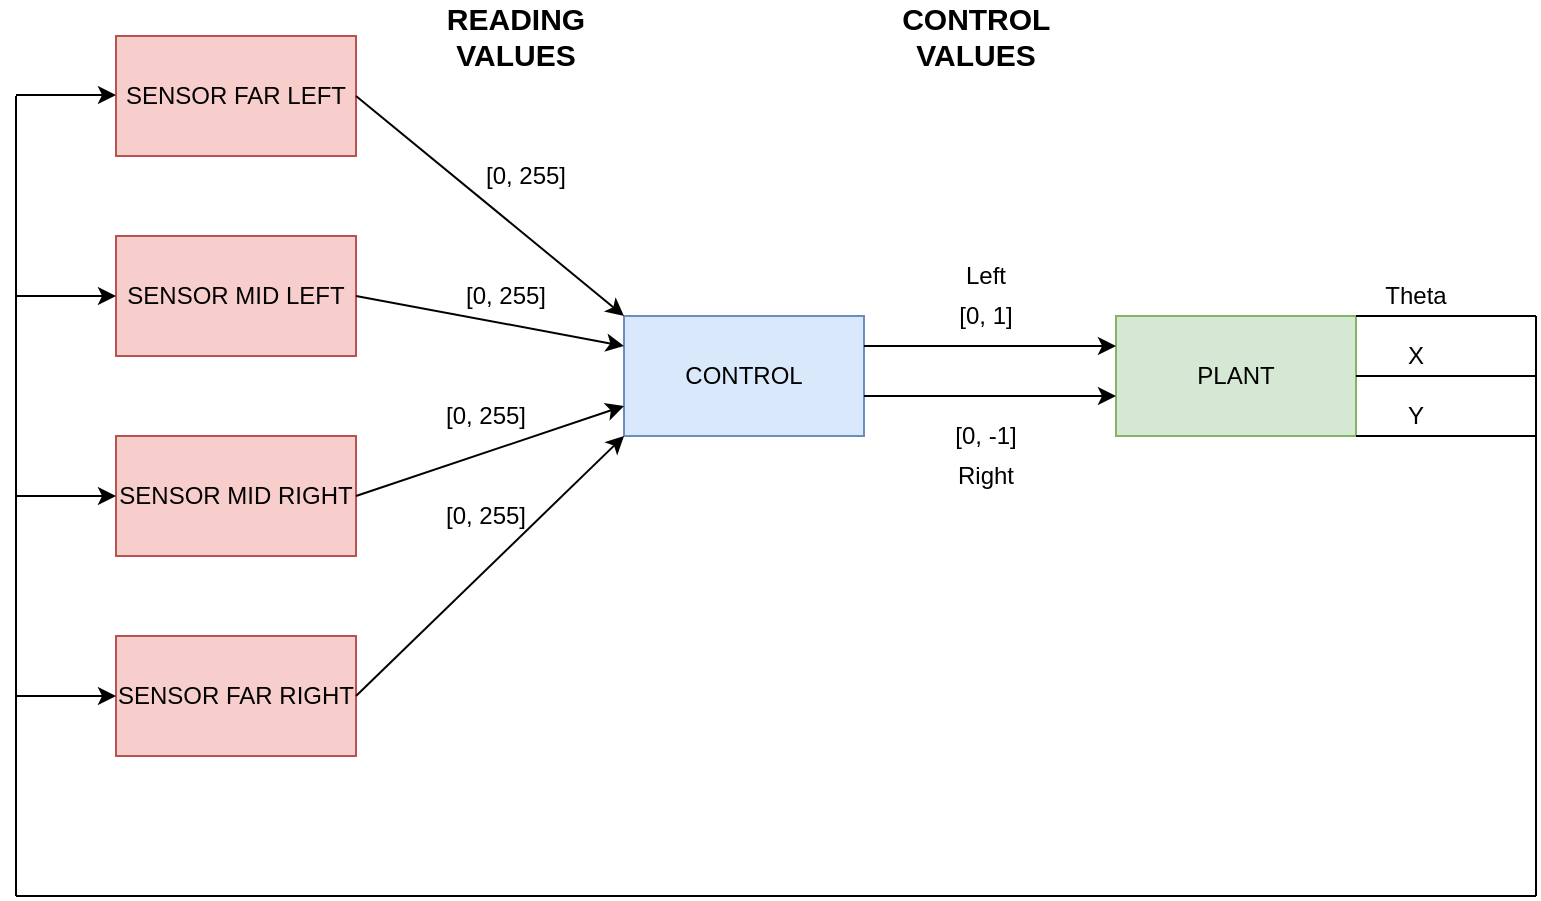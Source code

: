 <mxfile version="13.6.9" type="github">
  <diagram id="nstc8pOVj7f0_E7uDSxJ" name="Page-1">
    <mxGraphModel dx="1414" dy="758" grid="1" gridSize="10" guides="1" tooltips="1" connect="1" arrows="1" fold="1" page="1" pageScale="1" pageWidth="827" pageHeight="1169" math="0" shadow="0">
      <root>
        <mxCell id="0" />
        <mxCell id="1" parent="0" />
        <mxCell id="XWfV17MFAizmn7e8zojr-1" value="SENSOR FAR LEFT" style="rounded=0;whiteSpace=wrap;html=1;fillColor=#f8cecc;strokeColor=#b85450;" parent="1" vertex="1">
          <mxGeometry x="60" y="20" width="120" height="60" as="geometry" />
        </mxCell>
        <mxCell id="XWfV17MFAizmn7e8zojr-2" value="SENSOR MID LEFT" style="rounded=0;whiteSpace=wrap;html=1;fillColor=#f8cecc;strokeColor=#b85450;" parent="1" vertex="1">
          <mxGeometry x="60" y="120" width="120" height="60" as="geometry" />
        </mxCell>
        <mxCell id="XWfV17MFAizmn7e8zojr-3" value="SENSOR FAR RIGHT" style="rounded=0;whiteSpace=wrap;html=1;fillColor=#f8cecc;strokeColor=#b85450;" parent="1" vertex="1">
          <mxGeometry x="60" y="320" width="120" height="60" as="geometry" />
        </mxCell>
        <mxCell id="XWfV17MFAizmn7e8zojr-4" value="SENSOR MID RIGHT" style="rounded=0;whiteSpace=wrap;html=1;fillColor=#f8cecc;strokeColor=#b85450;" parent="1" vertex="1">
          <mxGeometry x="60" y="220" width="120" height="60" as="geometry" />
        </mxCell>
        <mxCell id="XWfV17MFAizmn7e8zojr-5" value="CONTROL" style="rounded=0;whiteSpace=wrap;html=1;fillColor=#dae8fc;strokeColor=#6c8ebf;" parent="1" vertex="1">
          <mxGeometry x="314" y="160" width="120" height="60" as="geometry" />
        </mxCell>
        <mxCell id="XWfV17MFAizmn7e8zojr-6" value="PLANT" style="rounded=0;whiteSpace=wrap;html=1;fillColor=#d5e8d4;strokeColor=#82b366;" parent="1" vertex="1">
          <mxGeometry x="560" y="160" width="120" height="60" as="geometry" />
        </mxCell>
        <mxCell id="XWfV17MFAizmn7e8zojr-7" value="" style="endArrow=classic;html=1;exitX=1;exitY=0.5;exitDx=0;exitDy=0;entryX=0;entryY=0;entryDx=0;entryDy=0;" parent="1" source="XWfV17MFAizmn7e8zojr-1" target="XWfV17MFAizmn7e8zojr-5" edge="1">
          <mxGeometry width="50" height="50" relative="1" as="geometry">
            <mxPoint x="290" y="180" as="sourcePoint" />
            <mxPoint x="310" y="140" as="targetPoint" />
          </mxGeometry>
        </mxCell>
        <mxCell id="XWfV17MFAizmn7e8zojr-8" value="" style="endArrow=classic;html=1;exitX=1;exitY=0.5;exitDx=0;exitDy=0;entryX=0;entryY=0.25;entryDx=0;entryDy=0;" parent="1" source="XWfV17MFAizmn7e8zojr-2" target="XWfV17MFAizmn7e8zojr-5" edge="1">
          <mxGeometry width="50" height="50" relative="1" as="geometry">
            <mxPoint x="290" y="180" as="sourcePoint" />
            <mxPoint x="340" y="130" as="targetPoint" />
          </mxGeometry>
        </mxCell>
        <mxCell id="XWfV17MFAizmn7e8zojr-9" value="" style="endArrow=classic;html=1;exitX=1;exitY=0.5;exitDx=0;exitDy=0;entryX=0;entryY=0.75;entryDx=0;entryDy=0;" parent="1" source="XWfV17MFAizmn7e8zojr-4" target="XWfV17MFAizmn7e8zojr-5" edge="1">
          <mxGeometry width="50" height="50" relative="1" as="geometry">
            <mxPoint x="290" y="180" as="sourcePoint" />
            <mxPoint x="340" y="130" as="targetPoint" />
          </mxGeometry>
        </mxCell>
        <mxCell id="XWfV17MFAizmn7e8zojr-10" value="" style="endArrow=classic;html=1;entryX=0;entryY=1;entryDx=0;entryDy=0;exitX=1;exitY=0.5;exitDx=0;exitDy=0;" parent="1" source="XWfV17MFAizmn7e8zojr-3" target="XWfV17MFAizmn7e8zojr-5" edge="1">
          <mxGeometry width="50" height="50" relative="1" as="geometry">
            <mxPoint x="290" y="180" as="sourcePoint" />
            <mxPoint x="340" y="130" as="targetPoint" />
          </mxGeometry>
        </mxCell>
        <mxCell id="XWfV17MFAizmn7e8zojr-11" value="" style="endArrow=classic;html=1;entryX=0;entryY=0.25;entryDx=0;entryDy=0;exitX=1;exitY=0.25;exitDx=0;exitDy=0;" parent="1" source="XWfV17MFAizmn7e8zojr-5" target="XWfV17MFAizmn7e8zojr-6" edge="1">
          <mxGeometry width="50" height="50" relative="1" as="geometry">
            <mxPoint x="470" y="200" as="sourcePoint" />
            <mxPoint x="520" y="150" as="targetPoint" />
          </mxGeometry>
        </mxCell>
        <mxCell id="XWfV17MFAizmn7e8zojr-12" value="[0, 255]" style="text;html=1;strokeColor=none;fillColor=none;align=center;verticalAlign=middle;whiteSpace=wrap;rounded=0;" parent="1" vertex="1">
          <mxGeometry x="240" y="80" width="50" height="20" as="geometry" />
        </mxCell>
        <mxCell id="XWfV17MFAizmn7e8zojr-13" value="[0, 255]" style="text;html=1;strokeColor=none;fillColor=none;align=center;verticalAlign=middle;whiteSpace=wrap;rounded=0;" parent="1" vertex="1">
          <mxGeometry x="230" y="140" width="50" height="20" as="geometry" />
        </mxCell>
        <mxCell id="XWfV17MFAizmn7e8zojr-14" value="[0, 255]" style="text;html=1;strokeColor=none;fillColor=none;align=center;verticalAlign=middle;whiteSpace=wrap;rounded=0;" parent="1" vertex="1">
          <mxGeometry x="220" y="200" width="50" height="20" as="geometry" />
        </mxCell>
        <mxCell id="XWfV17MFAizmn7e8zojr-15" value="[0, 255]" style="text;html=1;strokeColor=none;fillColor=none;align=center;verticalAlign=middle;whiteSpace=wrap;rounded=0;" parent="1" vertex="1">
          <mxGeometry x="220" y="250" width="50" height="20" as="geometry" />
        </mxCell>
        <mxCell id="XWfV17MFAizmn7e8zojr-17" value="" style="endArrow=classic;html=1;entryX=0;entryY=0.25;entryDx=0;entryDy=0;exitX=1;exitY=0.25;exitDx=0;exitDy=0;" parent="1" edge="1">
          <mxGeometry width="50" height="50" relative="1" as="geometry">
            <mxPoint x="434" y="200" as="sourcePoint" />
            <mxPoint x="560" y="200" as="targetPoint" />
          </mxGeometry>
        </mxCell>
        <mxCell id="XWfV17MFAizmn7e8zojr-18" value="&lt;font style=&quot;font-size: 15px&quot;&gt;&lt;b&gt;READING VALUES&lt;/b&gt;&lt;/font&gt;" style="text;html=1;strokeColor=none;fillColor=none;align=center;verticalAlign=middle;whiteSpace=wrap;rounded=0;" parent="1" vertex="1">
          <mxGeometry x="240" y="10" width="40" height="20" as="geometry" />
        </mxCell>
        <mxCell id="XWfV17MFAizmn7e8zojr-19" value="&lt;font style=&quot;font-size: 15px&quot;&gt;&lt;b&gt;CONTROL VALUES&lt;/b&gt;&lt;/font&gt;" style="text;html=1;strokeColor=none;fillColor=none;align=center;verticalAlign=middle;whiteSpace=wrap;rounded=0;" parent="1" vertex="1">
          <mxGeometry x="470" y="10" width="40" height="20" as="geometry" />
        </mxCell>
        <mxCell id="XWfV17MFAizmn7e8zojr-20" value="[0, 1]" style="text;html=1;strokeColor=none;fillColor=none;align=center;verticalAlign=middle;whiteSpace=wrap;rounded=0;" parent="1" vertex="1">
          <mxGeometry x="470" y="150" width="50" height="20" as="geometry" />
        </mxCell>
        <mxCell id="XWfV17MFAizmn7e8zojr-21" value="[0, -1]" style="text;html=1;strokeColor=none;fillColor=none;align=center;verticalAlign=middle;whiteSpace=wrap;rounded=0;" parent="1" vertex="1">
          <mxGeometry x="470" y="210" width="50" height="20" as="geometry" />
        </mxCell>
        <mxCell id="XWfV17MFAizmn7e8zojr-23" value="Left" style="text;html=1;strokeColor=none;fillColor=none;align=center;verticalAlign=middle;whiteSpace=wrap;rounded=0;" parent="1" vertex="1">
          <mxGeometry x="475" y="130" width="40" height="20" as="geometry" />
        </mxCell>
        <mxCell id="XWfV17MFAizmn7e8zojr-24" value="Right" style="text;html=1;strokeColor=none;fillColor=none;align=center;verticalAlign=middle;whiteSpace=wrap;rounded=0;" parent="1" vertex="1">
          <mxGeometry x="475" y="230" width="40" height="20" as="geometry" />
        </mxCell>
        <mxCell id="XWfV17MFAizmn7e8zojr-29" value="Theta" style="text;html=1;strokeColor=none;fillColor=none;align=center;verticalAlign=middle;whiteSpace=wrap;rounded=0;" parent="1" vertex="1">
          <mxGeometry x="690" y="140" width="40" height="20" as="geometry" />
        </mxCell>
        <mxCell id="XWfV17MFAizmn7e8zojr-30" value="X" style="text;html=1;strokeColor=none;fillColor=none;align=center;verticalAlign=middle;whiteSpace=wrap;rounded=0;" parent="1" vertex="1">
          <mxGeometry x="690" y="170" width="40" height="20" as="geometry" />
        </mxCell>
        <mxCell id="XWfV17MFAizmn7e8zojr-31" value="Y" style="text;html=1;strokeColor=none;fillColor=none;align=center;verticalAlign=middle;whiteSpace=wrap;rounded=0;" parent="1" vertex="1">
          <mxGeometry x="690" y="200" width="40" height="20" as="geometry" />
        </mxCell>
        <mxCell id="XWfV17MFAizmn7e8zojr-32" value="" style="endArrow=none;html=1;" parent="1" edge="1">
          <mxGeometry width="50" height="50" relative="1" as="geometry">
            <mxPoint x="770" y="450" as="sourcePoint" />
            <mxPoint x="770" y="160" as="targetPoint" />
          </mxGeometry>
        </mxCell>
        <mxCell id="XWfV17MFAizmn7e8zojr-33" value="" style="endArrow=none;html=1;" parent="1" edge="1">
          <mxGeometry width="50" height="50" relative="1" as="geometry">
            <mxPoint x="10" y="450" as="sourcePoint" />
            <mxPoint x="770" y="450" as="targetPoint" />
          </mxGeometry>
        </mxCell>
        <mxCell id="XWfV17MFAizmn7e8zojr-34" value="" style="endArrow=none;html=1;" parent="1" edge="1">
          <mxGeometry width="50" height="50" relative="1" as="geometry">
            <mxPoint x="10" y="450" as="sourcePoint" />
            <mxPoint x="10" y="50" as="targetPoint" />
          </mxGeometry>
        </mxCell>
        <mxCell id="XWfV17MFAizmn7e8zojr-35" value="" style="endArrow=classic;html=1;entryX=0;entryY=0.5;entryDx=0;entryDy=0;" parent="1" target="XWfV17MFAizmn7e8zojr-3" edge="1">
          <mxGeometry width="50" height="50" relative="1" as="geometry">
            <mxPoint x="10" y="350" as="sourcePoint" />
            <mxPoint x="60" y="300" as="targetPoint" />
          </mxGeometry>
        </mxCell>
        <mxCell id="XWfV17MFAizmn7e8zojr-36" value="" style="endArrow=classic;html=1;entryX=0;entryY=0.5;entryDx=0;entryDy=0;" parent="1" target="XWfV17MFAizmn7e8zojr-4" edge="1">
          <mxGeometry width="50" height="50" relative="1" as="geometry">
            <mxPoint x="10" y="250" as="sourcePoint" />
            <mxPoint x="70" y="360" as="targetPoint" />
          </mxGeometry>
        </mxCell>
        <mxCell id="XWfV17MFAizmn7e8zojr-37" value="" style="endArrow=classic;html=1;entryX=0;entryY=0.5;entryDx=0;entryDy=0;" parent="1" target="XWfV17MFAizmn7e8zojr-2" edge="1">
          <mxGeometry width="50" height="50" relative="1" as="geometry">
            <mxPoint x="10" y="150" as="sourcePoint" />
            <mxPoint x="80" y="370" as="targetPoint" />
          </mxGeometry>
        </mxCell>
        <mxCell id="XWfV17MFAizmn7e8zojr-39" value="" style="endArrow=classic;html=1;entryX=0;entryY=0.5;entryDx=0;entryDy=0;" parent="1" edge="1">
          <mxGeometry width="50" height="50" relative="1" as="geometry">
            <mxPoint x="10" y="49.5" as="sourcePoint" />
            <mxPoint x="60" y="49.5" as="targetPoint" />
          </mxGeometry>
        </mxCell>
        <mxCell id="XWfV17MFAizmn7e8zojr-40" value="" style="endArrow=none;html=1;exitX=1;exitY=0;exitDx=0;exitDy=0;endFill=0;" parent="1" source="XWfV17MFAizmn7e8zojr-6" edge="1">
          <mxGeometry width="50" height="50" relative="1" as="geometry">
            <mxPoint x="720" y="210" as="sourcePoint" />
            <mxPoint x="770" y="160" as="targetPoint" />
          </mxGeometry>
        </mxCell>
        <mxCell id="XWfV17MFAizmn7e8zojr-41" value="" style="endArrow=none;html=1;exitX=1;exitY=0;exitDx=0;exitDy=0;endFill=0;" parent="1" edge="1">
          <mxGeometry width="50" height="50" relative="1" as="geometry">
            <mxPoint x="680" y="190" as="sourcePoint" />
            <mxPoint x="770" y="190" as="targetPoint" />
          </mxGeometry>
        </mxCell>
        <mxCell id="XWfV17MFAizmn7e8zojr-42" value="" style="endArrow=none;html=1;exitX=1;exitY=0;exitDx=0;exitDy=0;endFill=0;" parent="1" edge="1">
          <mxGeometry width="50" height="50" relative="1" as="geometry">
            <mxPoint x="680" y="220" as="sourcePoint" />
            <mxPoint x="770" y="220" as="targetPoint" />
          </mxGeometry>
        </mxCell>
      </root>
    </mxGraphModel>
  </diagram>
</mxfile>
